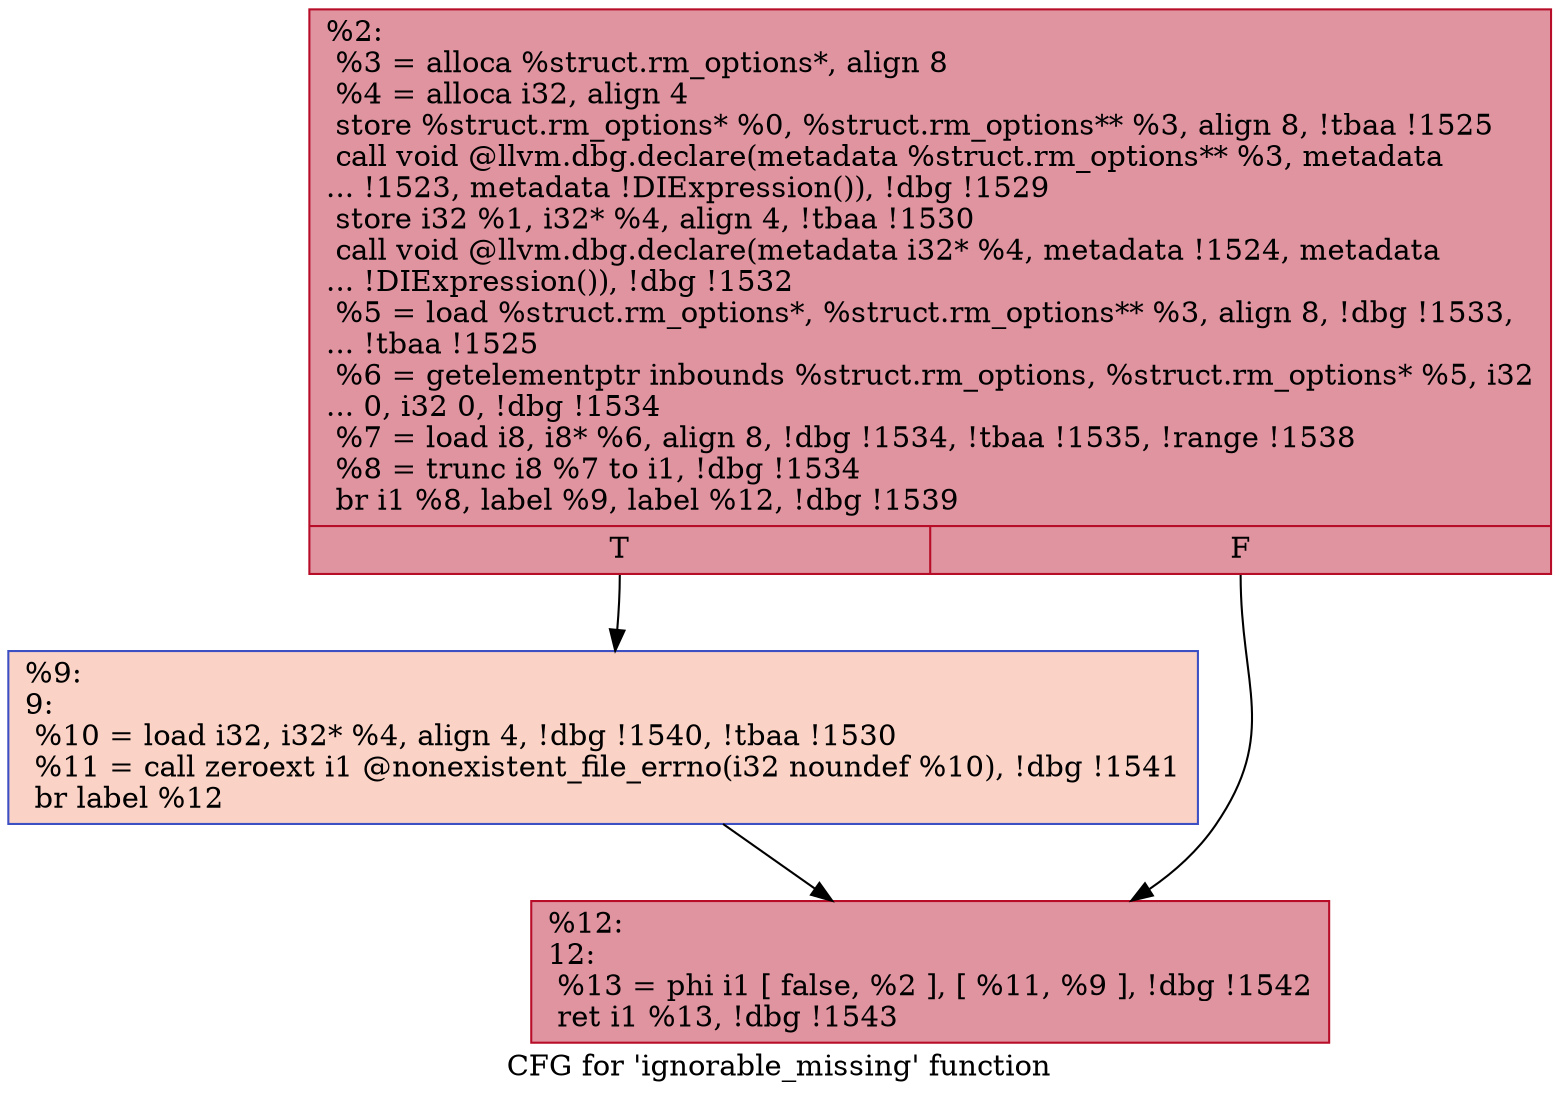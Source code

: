 digraph "CFG for 'ignorable_missing' function" {
	label="CFG for 'ignorable_missing' function";

	Node0x10afd50 [shape=record,color="#b70d28ff", style=filled, fillcolor="#b70d2870",label="{%2:\l  %3 = alloca %struct.rm_options*, align 8\l  %4 = alloca i32, align 4\l  store %struct.rm_options* %0, %struct.rm_options** %3, align 8, !tbaa !1525\l  call void @llvm.dbg.declare(metadata %struct.rm_options** %3, metadata\l... !1523, metadata !DIExpression()), !dbg !1529\l  store i32 %1, i32* %4, align 4, !tbaa !1530\l  call void @llvm.dbg.declare(metadata i32* %4, metadata !1524, metadata\l... !DIExpression()), !dbg !1532\l  %5 = load %struct.rm_options*, %struct.rm_options** %3, align 8, !dbg !1533,\l... !tbaa !1525\l  %6 = getelementptr inbounds %struct.rm_options, %struct.rm_options* %5, i32\l... 0, i32 0, !dbg !1534\l  %7 = load i8, i8* %6, align 8, !dbg !1534, !tbaa !1535, !range !1538\l  %8 = trunc i8 %7 to i1, !dbg !1534\l  br i1 %8, label %9, label %12, !dbg !1539\l|{<s0>T|<s1>F}}"];
	Node0x10afd50:s0 -> Node0x10b75f0;
	Node0x10afd50:s1 -> Node0x10b7640;
	Node0x10b75f0 [shape=record,color="#3d50c3ff", style=filled, fillcolor="#f59c7d70",label="{%9:\l9:                                                \l  %10 = load i32, i32* %4, align 4, !dbg !1540, !tbaa !1530\l  %11 = call zeroext i1 @nonexistent_file_errno(i32 noundef %10), !dbg !1541\l  br label %12\l}"];
	Node0x10b75f0 -> Node0x10b7640;
	Node0x10b7640 [shape=record,color="#b70d28ff", style=filled, fillcolor="#b70d2870",label="{%12:\l12:                                               \l  %13 = phi i1 [ false, %2 ], [ %11, %9 ], !dbg !1542\l  ret i1 %13, !dbg !1543\l}"];
}
